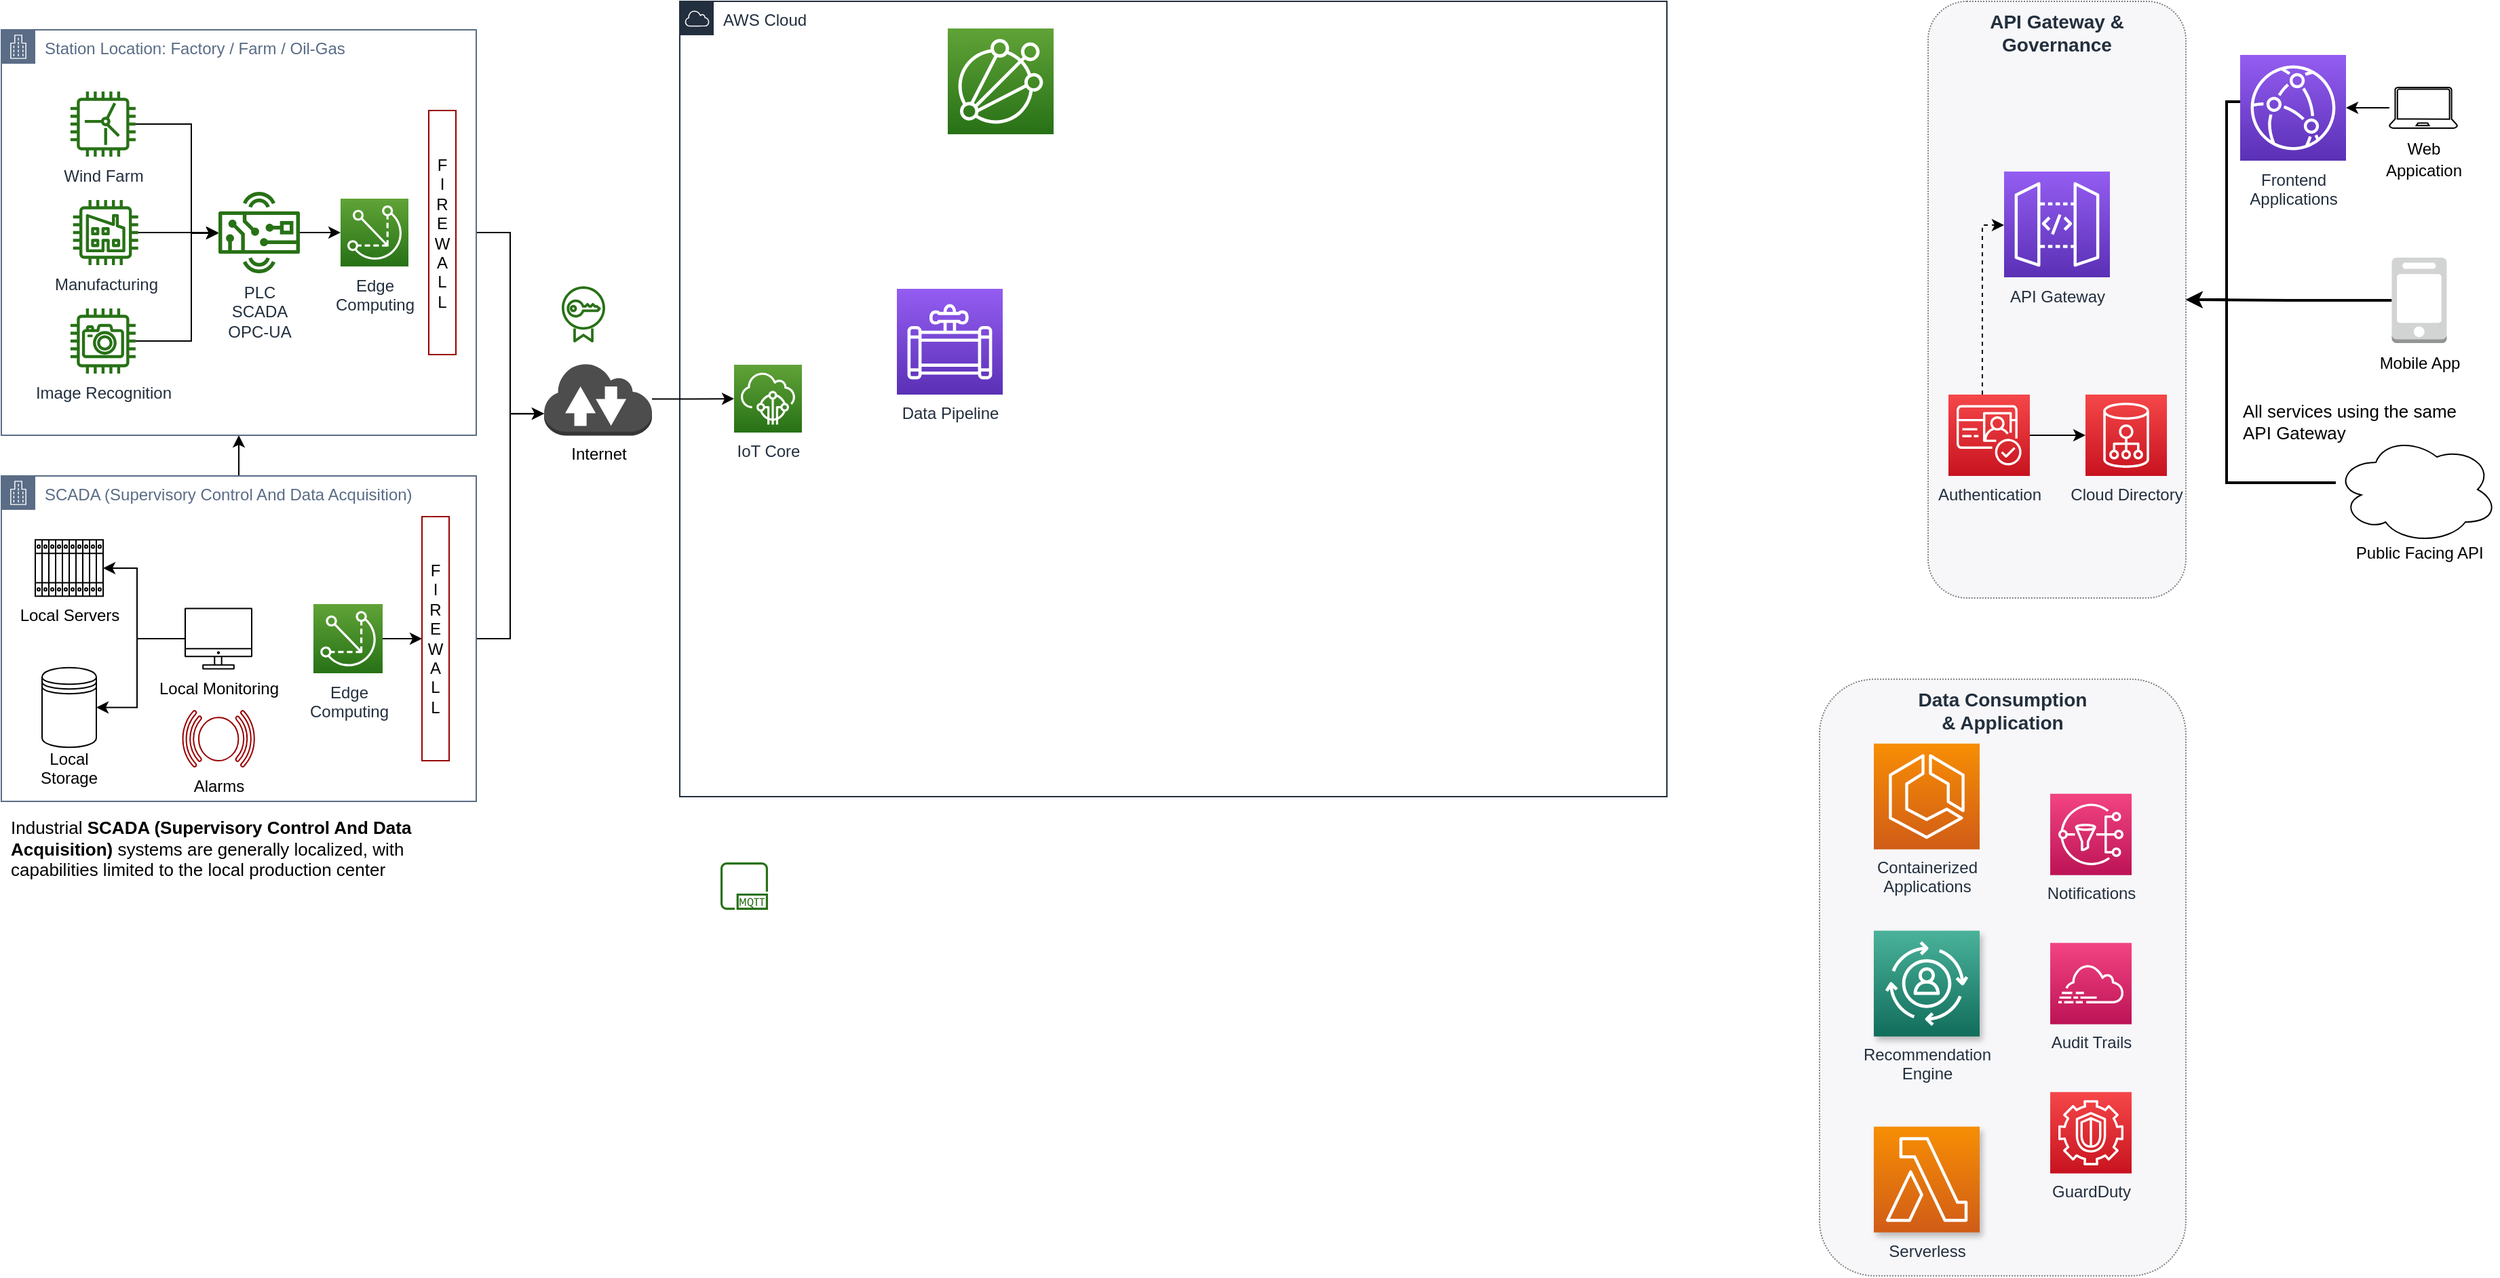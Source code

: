 <mxfile version="12.6.5" type="device"><diagram id="G1fWRw5CKPzQrh6d4c__" name="Page-1"><mxGraphModel dx="2276" dy="980" grid="1" gridSize="10" guides="1" tooltips="1" connect="1" arrows="1" fold="1" page="1" pageScale="1" pageWidth="850" pageHeight="1100" math="0" shadow="0"><root><mxCell id="0"/><mxCell id="1" parent="0"/><mxCell id="tgyBcSk7K5yI9dmT8JGM-58" value="AWS Cloud" style="points=[[0,0],[0.25,0],[0.5,0],[0.75,0],[1,0],[1,0.25],[1,0.5],[1,0.75],[1,1],[0.75,1],[0.5,1],[0.25,1],[0,1],[0,0.75],[0,0.5],[0,0.25]];outlineConnect=0;gradientColor=none;html=1;whiteSpace=wrap;fontSize=12;fontStyle=0;shape=mxgraph.aws4.group;grIcon=mxgraph.aws4.group_aws_cloud;strokeColor=#232F3E;fillColor=none;verticalAlign=top;align=left;spacingLeft=30;fontColor=#232F3E;dashed=0;" vertex="1" parent="1"><mxGeometry x="-250" y="240" width="727.5" height="586.5" as="geometry"/></mxCell><mxCell id="_gDcJfGeatTTc8KcS3BK-16" value="Data Pipeline" style="outlineConnect=0;fontColor=#232F3E;gradientColor=#945DF2;gradientDirection=north;fillColor=#5A30B5;strokeColor=#ffffff;dashed=0;verticalLabelPosition=bottom;verticalAlign=top;align=center;html=1;fontSize=12;fontStyle=0;aspect=fixed;shape=mxgraph.aws4.resourceIcon;resIcon=mxgraph.aws4.data_pipeline;" parent="1" vertex="1"><mxGeometry x="-90" y="452" width="78" height="78" as="geometry"/></mxCell><mxCell id="aEG6LjUkWPuVAMjKSwEJ-68" style="edgeStyle=orthogonalEdgeStyle;rounded=0;orthogonalLoop=1;jettySize=auto;html=1;startArrow=none;startFill=0;endArrow=classic;endFill=1;strokeWidth=2;fontSize=13;" parent="1" source="aEG6LjUkWPuVAMjKSwEJ-67" target="aEG6LjUkWPuVAMjKSwEJ-27" edge="1"><mxGeometry relative="1" as="geometry"><Array as="points"><mxPoint x="890" y="314"/><mxPoint x="890" y="460"/></Array></mxGeometry></mxCell><mxCell id="aEG6LjUkWPuVAMjKSwEJ-67" value="Frontend&lt;br&gt;Applications" style="outlineConnect=0;fontColor=#232F3E;gradientColor=#945DF2;gradientDirection=north;fillColor=#5A30B5;strokeColor=#ffffff;dashed=0;verticalLabelPosition=bottom;verticalAlign=top;align=center;html=1;fontSize=12;fontStyle=0;aspect=fixed;shape=mxgraph.aws4.resourceIcon;resIcon=mxgraph.aws4.cloudfront;rounded=1;shadow=0;glass=0;" parent="1" vertex="1"><mxGeometry x="900" y="279.5" width="78" height="78" as="geometry"/></mxCell><mxCell id="aEG6LjUkWPuVAMjKSwEJ-73" style="edgeStyle=orthogonalEdgeStyle;rounded=0;orthogonalLoop=1;jettySize=auto;html=1;startArrow=none;startFill=0;endArrow=classic;endFill=1;strokeWidth=2;fontSize=13;" parent="1" source="aEG6LjUkWPuVAMjKSwEJ-69" target="aEG6LjUkWPuVAMjKSwEJ-27" edge="1"><mxGeometry relative="1" as="geometry"/></mxCell><mxCell id="aEG6LjUkWPuVAMjKSwEJ-69" value="&lt;font style=&quot;font-size: 12px&quot;&gt;Mobile App&lt;/font&gt;" style="outlineConnect=0;dashed=0;verticalLabelPosition=bottom;verticalAlign=top;align=center;html=1;shape=mxgraph.aws3.mobile_client;fillColor=#D2D3D3;gradientColor=none;rounded=1;shadow=0;glass=0;strokeColor=#000000;strokeWidth=1;fontSize=13;" parent="1" vertex="1"><mxGeometry x="1011.75" y="429" width="40.5" height="63" as="geometry"/></mxCell><mxCell id="aEG6LjUkWPuVAMjKSwEJ-71" style="edgeStyle=orthogonalEdgeStyle;rounded=0;orthogonalLoop=1;jettySize=auto;html=1;startArrow=none;startFill=0;endArrow=classic;endFill=1;strokeWidth=1;fontSize=13;" parent="1" source="aEG6LjUkWPuVAMjKSwEJ-70" target="aEG6LjUkWPuVAMjKSwEJ-67" edge="1"><mxGeometry relative="1" as="geometry"/></mxCell><mxCell id="aEG6LjUkWPuVAMjKSwEJ-70" value="&lt;font style=&quot;font-size: 12px&quot;&gt;Web &lt;br&gt;Appication&lt;/font&gt;" style="verticalLabelPosition=bottom;html=1;verticalAlign=top;align=center;strokeColor=#000000;fillColor=none;shape=mxgraph.azure.laptop;pointerEvents=1;rounded=1;shadow=0;glass=0;fontSize=13;" parent="1" vertex="1"><mxGeometry x="1010" y="303.5" width="50" height="30" as="geometry"/></mxCell><mxCell id="aEG6LjUkWPuVAMjKSwEJ-74" style="edgeStyle=orthogonalEdgeStyle;rounded=0;orthogonalLoop=1;jettySize=auto;html=1;startArrow=none;startFill=0;endArrow=classic;endFill=1;strokeWidth=2;fontSize=13;" parent="1" source="aEG6LjUkWPuVAMjKSwEJ-72" target="aEG6LjUkWPuVAMjKSwEJ-27" edge="1"><mxGeometry relative="1" as="geometry"><Array as="points"><mxPoint x="890" y="595"/><mxPoint x="890" y="460"/></Array></mxGeometry></mxCell><mxCell id="aEG6LjUkWPuVAMjKSwEJ-72" value="&lt;font style=&quot;font-size: 12px&quot;&gt;&lt;br&gt;&lt;br&gt;&lt;br&gt;&lt;br&gt;&lt;br&gt;&lt;br&gt;&amp;nbsp; &amp;nbsp; Public Facing API&lt;/font&gt;" style="ellipse;shape=cloud;whiteSpace=wrap;html=1;rounded=1;shadow=0;glass=0;strokeColor=#000000;strokeWidth=1;fillColor=none;fontSize=13;align=left;" parent="1" vertex="1"><mxGeometry x="970" y="560" width="120" height="80" as="geometry"/></mxCell><mxCell id="aEG6LjUkWPuVAMjKSwEJ-78" value="" style="group" parent="1" vertex="1" connectable="0"><mxGeometry x="590" y="739.88" width="270" height="440" as="geometry"/></mxCell><mxCell id="_gDcJfGeatTTc8KcS3BK-47" value="Data Consumption &#10;&amp; Application" style="fillColor=#EFF0F3;strokeColor=#000000;dashed=1;verticalAlign=top;fontStyle=1;fontColor=#232F3D;fontSize=14;dashPattern=1 1;rounded=1;glass=0;opacity=50;" parent="aEG6LjUkWPuVAMjKSwEJ-78" vertex="1"><mxGeometry width="270" height="440" as="geometry"/></mxCell><mxCell id="aEG6LjUkWPuVAMjKSwEJ-37" value="Containerized&lt;br&gt;Applications" style="outlineConnect=0;fontColor=#232F3E;gradientColor=#F78E04;gradientDirection=north;fillColor=#D05C17;strokeColor=#ffffff;dashed=0;verticalLabelPosition=bottom;verticalAlign=top;align=center;html=1;fontSize=12;fontStyle=0;aspect=fixed;shape=mxgraph.aws4.resourceIcon;resIcon=mxgraph.aws4.ecs;rounded=1;glass=0;" parent="aEG6LjUkWPuVAMjKSwEJ-78" vertex="1"><mxGeometry x="40" y="47.5" width="78" height="78" as="geometry"/></mxCell><mxCell id="aEG6LjUkWPuVAMjKSwEJ-39" value="Notifications" style="outlineConnect=0;fontColor=#232F3E;gradientColor=#F34482;gradientDirection=north;fillColor=#BC1356;strokeColor=#ffffff;dashed=0;verticalLabelPosition=bottom;verticalAlign=top;align=center;html=1;fontSize=12;fontStyle=0;aspect=fixed;shape=mxgraph.aws4.resourceIcon;resIcon=mxgraph.aws4.sns;rounded=1;glass=0;" parent="aEG6LjUkWPuVAMjKSwEJ-78" vertex="1"><mxGeometry x="170" y="84.5" width="60" height="60" as="geometry"/></mxCell><mxCell id="aEG6LjUkWPuVAMjKSwEJ-52" value="Serverless" style="outlineConnect=0;fontColor=#232F3E;gradientColor=#F78E04;gradientDirection=north;fillColor=#D05C17;strokeColor=#ffffff;dashed=0;verticalLabelPosition=bottom;verticalAlign=top;align=center;html=1;fontSize=12;fontStyle=0;aspect=fixed;shape=mxgraph.aws4.resourceIcon;resIcon=mxgraph.aws4.lambda;rounded=1;shadow=1;glass=0;" parent="aEG6LjUkWPuVAMjKSwEJ-78" vertex="1"><mxGeometry x="40" y="330" width="78" height="78" as="geometry"/></mxCell><mxCell id="aEG6LjUkWPuVAMjKSwEJ-53" value="Recommendation&lt;br&gt;Engine" style="outlineConnect=0;fontColor=#232F3E;gradientColor=#4AB29A;gradientDirection=north;fillColor=#116D5B;strokeColor=#ffffff;dashed=0;verticalLabelPosition=bottom;verticalAlign=top;align=center;html=1;fontSize=12;fontStyle=0;aspect=fixed;shape=mxgraph.aws4.resourceIcon;resIcon=mxgraph.aws4.personalize;rounded=1;shadow=1;glass=0;" parent="aEG6LjUkWPuVAMjKSwEJ-78" vertex="1"><mxGeometry x="40" y="185.5" width="78" height="78" as="geometry"/></mxCell><mxCell id="aEG6LjUkWPuVAMjKSwEJ-57" value="Audit Trails" style="outlineConnect=0;fontColor=#232F3E;gradientColor=#F34482;gradientDirection=north;fillColor=#BC1356;strokeColor=#ffffff;dashed=0;verticalLabelPosition=bottom;verticalAlign=top;align=center;html=1;fontSize=12;fontStyle=0;aspect=fixed;shape=mxgraph.aws4.resourceIcon;resIcon=mxgraph.aws4.cloudtrail;rounded=1;shadow=0;glass=0;" parent="aEG6LjUkWPuVAMjKSwEJ-78" vertex="1"><mxGeometry x="170" y="194.5" width="60" height="60" as="geometry"/></mxCell><mxCell id="aEG6LjUkWPuVAMjKSwEJ-62" value="GuardDuty" style="outlineConnect=0;fontColor=#232F3E;gradientColor=#F54749;gradientDirection=north;fillColor=#C7131F;strokeColor=#ffffff;dashed=0;verticalLabelPosition=bottom;verticalAlign=top;align=center;html=1;fontSize=12;fontStyle=0;aspect=fixed;shape=mxgraph.aws4.resourceIcon;resIcon=mxgraph.aws4.guardduty;rounded=1;shadow=0;glass=0;" parent="aEG6LjUkWPuVAMjKSwEJ-78" vertex="1"><mxGeometry x="170" y="304.5" width="60" height="60" as="geometry"/></mxCell><mxCell id="aEG6LjUkWPuVAMjKSwEJ-79" value="" style="group" parent="1" vertex="1" connectable="0"><mxGeometry x="670" y="240" width="190" height="440" as="geometry"/></mxCell><mxCell id="aEG6LjUkWPuVAMjKSwEJ-27" value="API Gateway &amp;&#10;Governance" style="fillColor=#EFF0F3;strokeColor=#000000;dashed=1;verticalAlign=top;fontStyle=1;fontColor=#232F3D;fontSize=14;dashPattern=1 1;rounded=1;glass=0;opacity=50;" parent="aEG6LjUkWPuVAMjKSwEJ-79" vertex="1"><mxGeometry width="190" height="440" as="geometry"/></mxCell><mxCell id="_gDcJfGeatTTc8KcS3BK-2" value="API Gateway" style="outlineConnect=0;fontColor=#232F3E;gradientColor=#945DF2;gradientDirection=north;fillColor=#5A30B5;strokeColor=#ffffff;dashed=0;verticalLabelPosition=bottom;verticalAlign=top;align=center;html=1;fontSize=12;fontStyle=0;aspect=fixed;shape=mxgraph.aws4.resourceIcon;resIcon=mxgraph.aws4.api_gateway;" parent="aEG6LjUkWPuVAMjKSwEJ-79" vertex="1"><mxGeometry x="56" y="125.5" width="78" height="78" as="geometry"/></mxCell><mxCell id="aEG6LjUkWPuVAMjKSwEJ-80" style="edgeStyle=orthogonalEdgeStyle;rounded=0;orthogonalLoop=1;jettySize=auto;html=1;startArrow=none;startFill=0;endArrow=classic;endFill=1;strokeWidth=1;fontSize=13;dashed=1;" parent="aEG6LjUkWPuVAMjKSwEJ-79" source="_gDcJfGeatTTc8KcS3BK-11" target="_gDcJfGeatTTc8KcS3BK-2" edge="1"><mxGeometry relative="1" as="geometry"><Array as="points"><mxPoint x="40" y="165"/></Array></mxGeometry></mxCell><mxCell id="_gDcJfGeatTTc8KcS3BK-11" value="Authentication" style="outlineConnect=0;fontColor=#232F3E;gradientColor=#F54749;gradientDirection=north;fillColor=#C7131F;strokeColor=#ffffff;dashed=0;verticalLabelPosition=bottom;verticalAlign=top;align=center;html=1;fontSize=12;fontStyle=0;aspect=fixed;shape=mxgraph.aws4.resourceIcon;resIcon=mxgraph.aws4.cognito;" parent="aEG6LjUkWPuVAMjKSwEJ-79" vertex="1"><mxGeometry x="15" y="290" width="60" height="60" as="geometry"/></mxCell><mxCell id="aEG6LjUkWPuVAMjKSwEJ-63" value="Cloud Directory" style="outlineConnect=0;fontColor=#232F3E;gradientColor=#F54749;gradientDirection=north;fillColor=#C7131F;strokeColor=#ffffff;dashed=0;verticalLabelPosition=bottom;verticalAlign=top;align=center;html=1;fontSize=12;fontStyle=0;aspect=fixed;shape=mxgraph.aws4.resourceIcon;resIcon=mxgraph.aws4.cloud_directory;rounded=1;shadow=0;glass=0;" parent="aEG6LjUkWPuVAMjKSwEJ-79" vertex="1"><mxGeometry x="116" y="290" width="60" height="60" as="geometry"/></mxCell><mxCell id="aEG6LjUkWPuVAMjKSwEJ-65" style="edgeStyle=orthogonalEdgeStyle;rounded=0;orthogonalLoop=1;jettySize=auto;html=1;startArrow=none;startFill=0;endArrow=classic;endFill=1;strokeWidth=1;fontSize=13;" parent="aEG6LjUkWPuVAMjKSwEJ-79" source="_gDcJfGeatTTc8KcS3BK-11" target="aEG6LjUkWPuVAMjKSwEJ-63" edge="1"><mxGeometry relative="1" as="geometry"/></mxCell><mxCell id="aEG6LjUkWPuVAMjKSwEJ-81" value="All services using the same API Gateway" style="text;html=1;strokeColor=none;fillColor=none;align=left;verticalAlign=middle;whiteSpace=wrap;rounded=0;shadow=0;glass=0;fontSize=13;" parent="1" vertex="1"><mxGeometry x="900" y="530" width="170" height="40" as="geometry"/></mxCell><mxCell id="tgyBcSk7K5yI9dmT8JGM-32" style="edgeStyle=orthogonalEdgeStyle;rounded=0;orthogonalLoop=1;jettySize=auto;html=1;" edge="1" parent="1" source="5QvJ7Yhs7XfIQN31Wb1U-2" target="tgyBcSk7K5yI9dmT8JGM-1"><mxGeometry relative="1" as="geometry"/></mxCell><mxCell id="aZw2ebXNMBWrPi0W-PET-3" value="" style="outlineConnect=0;fontColor=#232F3E;gradientColor=none;fillColor=#277116;strokeColor=none;dashed=0;verticalLabelPosition=bottom;verticalAlign=top;align=center;html=1;fontSize=12;fontStyle=0;aspect=fixed;pointerEvents=1;shape=mxgraph.aws4.certificate_manager;" parent="1" vertex="1"><mxGeometry x="-337" y="449.71" width="32" height="42.29" as="geometry"/></mxCell><mxCell id="tgyBcSk7K5yI9dmT8JGM-48" value="&lt;font style=&quot;font-size: 13px&quot;&gt;Industrial &lt;b&gt;SCADA (Supervisory Control And Data Acquisition)&lt;/b&gt; systems are generally localized, with capabilities limited to the local production center&lt;/font&gt;" style="text;html=1;strokeColor=none;fillColor=none;align=left;verticalAlign=middle;whiteSpace=wrap;rounded=0;" vertex="1" parent="1"><mxGeometry x="-745" y="820" width="310" height="90" as="geometry"/></mxCell><mxCell id="tgyBcSk7K5yI9dmT8JGM-74" style="edgeStyle=orthogonalEdgeStyle;rounded=0;orthogonalLoop=1;jettySize=auto;html=1;entryX=0;entryY=0.7;entryDx=0;entryDy=0;entryPerimeter=0;" edge="1" parent="1" source="5QvJ7Yhs7XfIQN31Wb1U-2" target="tgyBcSk7K5yI9dmT8JGM-66"><mxGeometry relative="1" as="geometry"/></mxCell><mxCell id="5QvJ7Yhs7XfIQN31Wb1U-2" value="SCADA (Supervisory Control And Data Acquisition)" style="points=[[0,0],[0.25,0],[0.5,0],[0.75,0],[1,0],[1,0.25],[1,0.5],[1,0.75],[1,1],[0.75,1],[0.5,1],[0.25,1],[0,1],[0,0.75],[0,0.5],[0,0.25]];outlineConnect=0;gradientColor=none;html=1;whiteSpace=wrap;fontSize=12;fontStyle=0;shape=mxgraph.aws4.group;grIcon=mxgraph.aws4.group_corporate_data_center;strokeColor=#5A6C86;fillColor=none;verticalAlign=top;align=left;spacingLeft=30;fontColor=#5A6C86;dashed=0;" parent="1" vertex="1"><mxGeometry x="-750" y="590" width="350" height="240" as="geometry"/></mxCell><mxCell id="tgyBcSk7K5yI9dmT8JGM-52" style="edgeStyle=orthogonalEdgeStyle;rounded=0;orthogonalLoop=1;jettySize=auto;html=1;" edge="1" parent="1" source="tgyBcSk7K5yI9dmT8JGM-34" target="tgyBcSk7K5yI9dmT8JGM-31"><mxGeometry relative="1" as="geometry"><Array as="points"><mxPoint x="-650" y="710"/><mxPoint x="-650" y="658"/></Array></mxGeometry></mxCell><mxCell id="tgyBcSk7K5yI9dmT8JGM-31" value="Local Servers" style="verticalLabelPosition=bottom;dashed=0;shadow=0;html=1;align=center;verticalAlign=top;shape=mxgraph.cabinets.terminal_6_25mm2_x10;fillColor=none;" vertex="1" parent="1"><mxGeometry x="-725" y="637.108" width="50" height="41.566" as="geometry"/></mxCell><mxCell id="tgyBcSk7K5yI9dmT8JGM-33" value="&lt;br&gt;&lt;br&gt;&lt;br&gt;&lt;br&gt;&lt;br&gt;Local Storage" style="shape=datastore;whiteSpace=wrap;html=1;fillColor=none;" vertex="1" parent="1"><mxGeometry x="-720" y="731.349" width="40" height="58.747" as="geometry"/></mxCell><mxCell id="tgyBcSk7K5yI9dmT8JGM-53" style="edgeStyle=orthogonalEdgeStyle;rounded=0;orthogonalLoop=1;jettySize=auto;html=1;entryX=1;entryY=0.5;entryDx=0;entryDy=0;" edge="1" parent="1" source="tgyBcSk7K5yI9dmT8JGM-34" target="tgyBcSk7K5yI9dmT8JGM-33"><mxGeometry relative="1" as="geometry"><Array as="points"><mxPoint x="-650" y="710"/><mxPoint x="-650" y="761"/></Array></mxGeometry></mxCell><mxCell id="tgyBcSk7K5yI9dmT8JGM-34" value="&lt;font color=&quot;#000000&quot;&gt;Local Monitoring&lt;/font&gt;" style="outlineConnect=0;gradientColor=none;fontColor=#545B64;strokeColor=none;fillColor=#000000;dashed=0;verticalLabelPosition=bottom;verticalAlign=top;align=center;html=1;fontSize=12;fontStyle=0;aspect=fixed;shape=mxgraph.aws4.illustration_desktop;pointerEvents=1" vertex="1" parent="1"><mxGeometry x="-615" y="687.253" width="50" height="45.5" as="geometry"/></mxCell><mxCell id="tgyBcSk7K5yI9dmT8JGM-39" value="Alarms" style="shadow=0;dashed=0;html=1;strokeColor=#990000;fillColor=none;labelPosition=center;verticalLabelPosition=bottom;verticalAlign=top;align=center;outlineConnect=0;shape=mxgraph.veeam.2d.alarm;" vertex="1" parent="1"><mxGeometry x="-616.4" y="763.003" width="52.8" height="41.677" as="geometry"/></mxCell><mxCell id="tgyBcSk7K5yI9dmT8JGM-70" style="edgeStyle=orthogonalEdgeStyle;rounded=0;orthogonalLoop=1;jettySize=auto;html=1;" edge="1" parent="1" source="tgyBcSk7K5yI9dmT8JGM-50" target="tgyBcSk7K5yI9dmT8JGM-63"><mxGeometry relative="1" as="geometry"/></mxCell><mxCell id="tgyBcSk7K5yI9dmT8JGM-50" value="Edge&lt;br&gt;Computing" style="outlineConnect=0;fontColor=#232F3E;gradientColor=#60A337;gradientDirection=north;fillColor=#277116;strokeColor=#ffffff;dashed=0;verticalLabelPosition=bottom;verticalAlign=top;align=center;html=1;fontSize=12;fontStyle=0;aspect=fixed;shape=mxgraph.aws4.resourceIcon;resIcon=mxgraph.aws4.greengrass;" vertex="1" parent="1"><mxGeometry x="-520" y="684.501" width="51" height="51" as="geometry"/></mxCell><mxCell id="tgyBcSk7K5yI9dmT8JGM-57" value="" style="outlineConnect=0;fontColor=#232F3E;gradientColor=none;fillColor=#277116;strokeColor=none;dashed=0;verticalLabelPosition=bottom;verticalAlign=top;align=center;html=1;fontSize=12;fontStyle=0;aspect=fixed;pointerEvents=1;shape=mxgraph.aws4.mqtt_protocol;" vertex="1" parent="1"><mxGeometry x="-220" y="875" width="35" height="35" as="geometry"/></mxCell><mxCell id="tgyBcSk7K5yI9dmT8JGM-59" value="" style="outlineConnect=0;fontColor=#232F3E;gradientColor=#60A337;gradientDirection=north;fillColor=#277116;strokeColor=#ffffff;dashed=0;verticalLabelPosition=bottom;verticalAlign=top;align=center;html=1;fontSize=12;fontStyle=0;aspect=fixed;shape=mxgraph.aws4.resourceIcon;resIcon=mxgraph.aws4.iot_analytics;" vertex="1" parent="1"><mxGeometry x="-52.5" y="260" width="78" height="78" as="geometry"/></mxCell><mxCell id="tgyBcSk7K5yI9dmT8JGM-72" style="edgeStyle=orthogonalEdgeStyle;rounded=0;orthogonalLoop=1;jettySize=auto;html=1;entryX=0;entryY=0.7;entryDx=0;entryDy=0;entryPerimeter=0;" edge="1" parent="1" source="tgyBcSk7K5yI9dmT8JGM-1" target="tgyBcSk7K5yI9dmT8JGM-66"><mxGeometry relative="1" as="geometry"/></mxCell><mxCell id="tgyBcSk7K5yI9dmT8JGM-1" value="Station Location: Factory / Farm / Oil-Gas" style="points=[[0,0],[0.25,0],[0.5,0],[0.75,0],[1,0],[1,0.25],[1,0.5],[1,0.75],[1,1],[0.75,1],[0.5,1],[0.25,1],[0,1],[0,0.75],[0,0.5],[0,0.25]];outlineConnect=0;gradientColor=none;html=1;whiteSpace=wrap;fontSize=12;fontStyle=0;shape=mxgraph.aws4.group;grIcon=mxgraph.aws4.group_corporate_data_center;strokeColor=#5A6C86;fillColor=none;verticalAlign=top;align=left;spacingLeft=30;fontColor=#5A6C86;dashed=0;" vertex="1" parent="1"><mxGeometry x="-750" y="261" width="350" height="299" as="geometry"/></mxCell><mxCell id="aZw2ebXNMBWrPi0W-PET-7" value="IoT Core" style="outlineConnect=0;fontColor=#232F3E;gradientColor=#60A337;gradientDirection=north;fillColor=#277116;strokeColor=#ffffff;dashed=0;verticalLabelPosition=bottom;verticalAlign=top;align=center;html=1;fontSize=12;fontStyle=0;aspect=fixed;shape=mxgraph.aws4.resourceIcon;resIcon=mxgraph.aws4.iot_core;" parent="1" vertex="1"><mxGeometry x="-210" y="508" width="50" height="50" as="geometry"/></mxCell><mxCell id="tgyBcSk7K5yI9dmT8JGM-11" value="Edge&lt;br&gt;Computing" style="outlineConnect=0;fontColor=#232F3E;gradientColor=#60A337;gradientDirection=north;fillColor=#277116;strokeColor=#ffffff;dashed=0;verticalLabelPosition=bottom;verticalAlign=top;align=center;html=1;fontSize=12;fontStyle=0;aspect=fixed;shape=mxgraph.aws4.resourceIcon;resIcon=mxgraph.aws4.greengrass;" vertex="1" parent="1"><mxGeometry x="-500" y="385.5" width="50" height="50" as="geometry"/></mxCell><mxCell id="tgyBcSk7K5yI9dmT8JGM-44" style="edgeStyle=orthogonalEdgeStyle;rounded=0;orthogonalLoop=1;jettySize=auto;html=1;" edge="1" parent="1" source="tgyBcSk7K5yI9dmT8JGM-20" target="tgyBcSk7K5yI9dmT8JGM-11"><mxGeometry relative="1" as="geometry"/></mxCell><mxCell id="tgyBcSk7K5yI9dmT8JGM-20" value="PLC&lt;br&gt;SCADA&lt;br&gt;OPC-UA" style="outlineConnect=0;fontColor=#232F3E;gradientColor=none;fillColor=#277116;strokeColor=none;dashed=0;verticalLabelPosition=bottom;verticalAlign=top;align=center;html=1;fontSize=12;fontStyle=0;aspect=fixed;pointerEvents=1;shape=mxgraph.aws4.hardware_board;" vertex="1" parent="1"><mxGeometry x="-590" y="380.5" width="60" height="60" as="geometry"/></mxCell><mxCell id="tgyBcSk7K5yI9dmT8JGM-24" value="" style="group" vertex="1" connectable="0" parent="1"><mxGeometry x="-735.05" y="290" width="120" height="250" as="geometry"/></mxCell><mxCell id="tgyBcSk7K5yI9dmT8JGM-2" value="Wind Farm" style="outlineConnect=0;fontColor=#232F3E;gradientColor=none;fillColor=#277116;strokeColor=none;dashed=0;verticalLabelPosition=bottom;verticalAlign=top;align=center;html=1;fontSize=12;fontStyle=0;aspect=fixed;pointerEvents=1;shape=mxgraph.aws4.windfarm;" vertex="1" parent="tgyBcSk7K5yI9dmT8JGM-24"><mxGeometry x="36.0" y="16.5" width="48" height="48" as="geometry"/></mxCell><mxCell id="tgyBcSk7K5yI9dmT8JGM-3" value="Manufacturing" style="outlineConnect=0;fontColor=#232F3E;gradientColor=none;fillColor=#277116;strokeColor=none;dashed=0;verticalLabelPosition=bottom;verticalAlign=top;align=center;html=1;fontSize=12;fontStyle=0;aspect=fixed;pointerEvents=1;shape=mxgraph.aws4.factory;" vertex="1" parent="tgyBcSk7K5yI9dmT8JGM-24"><mxGeometry x="37.89" y="96.5" width="48" height="48" as="geometry"/></mxCell><mxCell id="tgyBcSk7K5yI9dmT8JGM-4" value="Image Recognition" style="outlineConnect=0;fontColor=#232F3E;gradientColor=none;fillColor=#277116;strokeColor=none;dashed=0;verticalLabelPosition=bottom;verticalAlign=top;align=center;html=1;fontSize=12;fontStyle=0;aspect=fixed;pointerEvents=1;shape=mxgraph.aws4.camera;" vertex="1" parent="tgyBcSk7K5yI9dmT8JGM-24"><mxGeometry x="36.0" y="176.5" width="48" height="48" as="geometry"/></mxCell><mxCell id="tgyBcSk7K5yI9dmT8JGM-25" style="edgeStyle=orthogonalEdgeStyle;rounded=0;orthogonalLoop=1;jettySize=auto;html=1;" edge="1" parent="1" source="tgyBcSk7K5yI9dmT8JGM-2" target="tgyBcSk7K5yI9dmT8JGM-20"><mxGeometry relative="1" as="geometry"><Array as="points"><mxPoint x="-610" y="331"/><mxPoint x="-610" y="411"/></Array></mxGeometry></mxCell><mxCell id="tgyBcSk7K5yI9dmT8JGM-26" style="edgeStyle=orthogonalEdgeStyle;rounded=0;orthogonalLoop=1;jettySize=auto;html=1;" edge="1" parent="1" source="tgyBcSk7K5yI9dmT8JGM-3" target="tgyBcSk7K5yI9dmT8JGM-20"><mxGeometry relative="1" as="geometry"/></mxCell><mxCell id="tgyBcSk7K5yI9dmT8JGM-27" style="edgeStyle=orthogonalEdgeStyle;rounded=0;orthogonalLoop=1;jettySize=auto;html=1;" edge="1" parent="1" source="tgyBcSk7K5yI9dmT8JGM-4" target="tgyBcSk7K5yI9dmT8JGM-20"><mxGeometry relative="1" as="geometry"><Array as="points"><mxPoint x="-610" y="491"/><mxPoint x="-610" y="411"/></Array></mxGeometry></mxCell><mxCell id="tgyBcSk7K5yI9dmT8JGM-63" value="F&lt;br&gt;I&lt;br&gt;R&lt;br&gt;E&lt;br&gt;W&lt;br&gt;A&lt;br&gt;L&lt;br&gt;L" style="rounded=0;whiteSpace=wrap;html=1;strokeColor=#990000;fillColor=none;" vertex="1" parent="1"><mxGeometry x="-440" y="620" width="20" height="180" as="geometry"/></mxCell><mxCell id="tgyBcSk7K5yI9dmT8JGM-64" value="F&lt;br&gt;I&lt;br&gt;R&lt;br&gt;E&lt;br&gt;W&lt;br&gt;A&lt;br&gt;L&lt;br&gt;L" style="rounded=0;whiteSpace=wrap;html=1;strokeColor=#990000;fillColor=none;" vertex="1" parent="1"><mxGeometry x="-435" y="320.5" width="20" height="180" as="geometry"/></mxCell><mxCell id="tgyBcSk7K5yI9dmT8JGM-77" style="edgeStyle=orthogonalEdgeStyle;rounded=0;orthogonalLoop=1;jettySize=auto;html=1;" edge="1" parent="1" source="tgyBcSk7K5yI9dmT8JGM-66" target="aZw2ebXNMBWrPi0W-PET-7"><mxGeometry relative="1" as="geometry"/></mxCell><mxCell id="tgyBcSk7K5yI9dmT8JGM-66" value="Internet" style="outlineConnect=0;dashed=0;verticalLabelPosition=bottom;verticalAlign=top;align=center;html=1;shape=mxgraph.aws3.internet_2;fillColor=#4D4D4D;gradientColor=none;strokeColor=#000000;" vertex="1" parent="1"><mxGeometry x="-350" y="506.25" width="79.5" height="54" as="geometry"/></mxCell></root></mxGraphModel></diagram></mxfile>